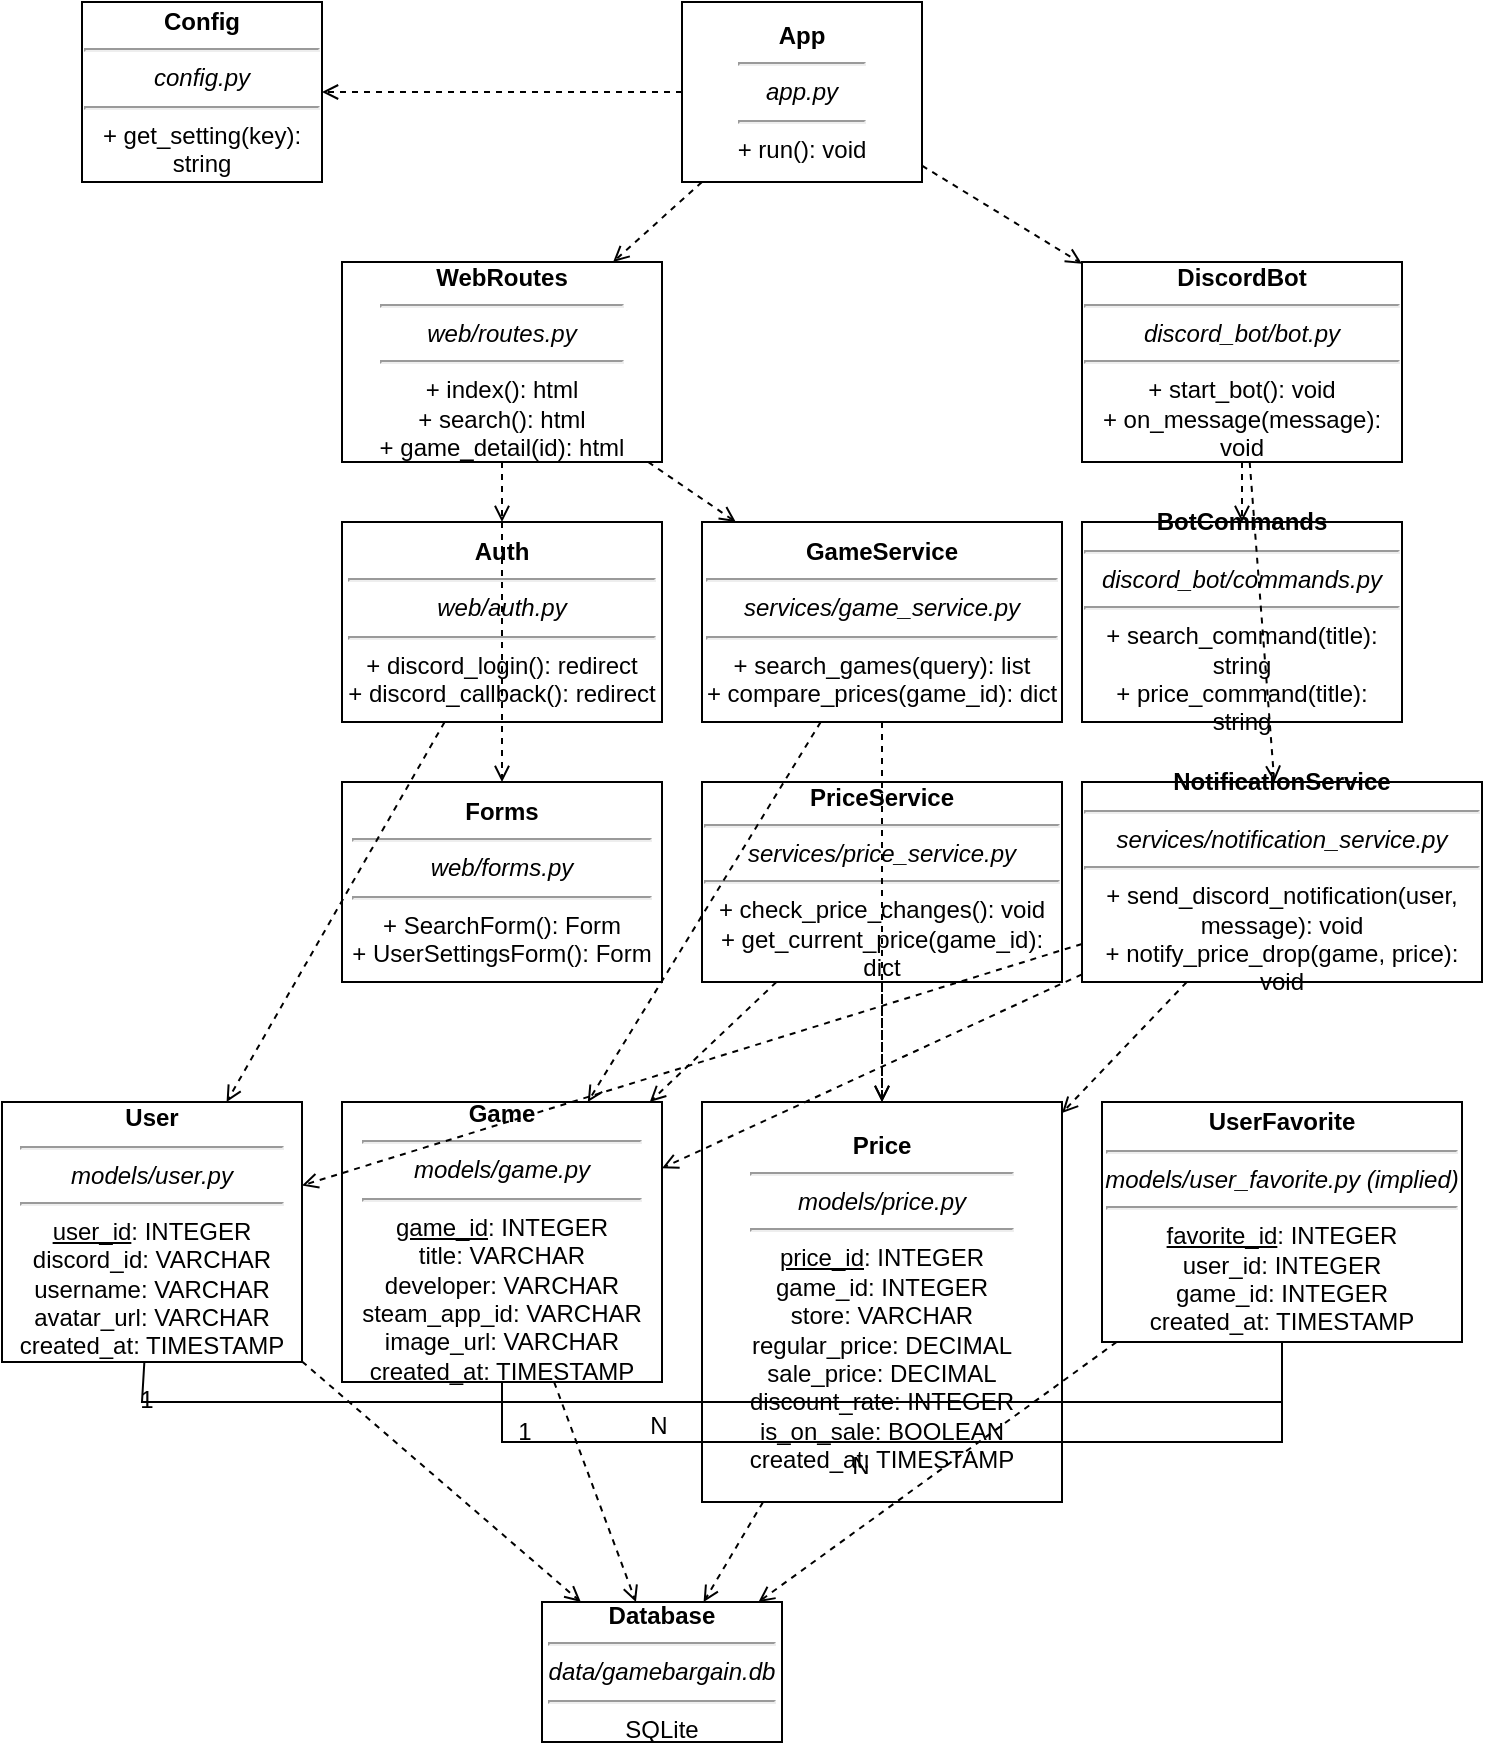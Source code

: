 <mxfile version="24.6.4">
  <diagram id="sB_2kQ5L6X-e_WfG8p0w" name="Page-1">
    <mxGraphModel dx="1434" dy="782" grid="1" gridSize="10" guides="1" tooltips="1" connect="1" arrows="1" fold="1" page="1" pageEnabled="1" pageScale="1" pageWidth="850" pageHeight="1100" math="0" shadow="0">
      <root>
        <mxCell id="0" />
        <mxCell id="1" parent="0" />

        <!-- App.py -->
        <mxCell id="App" value="&lt;b&gt;App&lt;/b&gt;&lt;hr/&gt;&lt;i&gt;app.py&lt;/i&gt;&lt;hr/&gt;+ run(): void" style="shape=umlClass;whiteSpace=wrap;html=1;align=center;" parent="1" vertex="1">
          <mxGeometry x="350" y="50" width="120" height="90" as="geometry" />
        </mxCell>

        <!-- Config.py -->
        <mxCell id="Config" value="&lt;b&gt;Config&lt;/b&gt;&lt;hr/&gt;&lt;i&gt;config.py&lt;/i&gt;&lt;hr/&gt;+ get_setting(key): string" style="shape=umlClass;whiteSpace=wrap;html=1;align=center;" parent="1" vertex="1">
          <mxGeometry x="50" y="50" width="120" height="90" as="geometry" />
        </mxCell>

        <!-- Discord Bot Module -->
        <mxCell id="DiscordBot" value="&lt;b&gt;DiscordBot&lt;/b&gt;&lt;hr/&gt;&lt;i&gt;discord_bot/bot.py&lt;/i&gt;&lt;hr/&gt;+ start_bot(): void&lt;br/&gt;+ on_message(message): void" style="shape=umlClass;whiteSpace=wrap;html=1;align=center;" parent="1" vertex="1">
          <mxGeometry x="550" y="180" width="160" height="100" as="geometry" />
        </mxCell>
        <mxCell id="BotCommands" value="&lt;b&gt;BotCommands&lt;/b&gt;&lt;hr/&gt;&lt;i&gt;discord_bot/commands.py&lt;/i&gt;&lt;hr/&gt;+ search_command(title): string&lt;br/&gt;+ price_command(title): string" style="shape=umlClass;whiteSpace=wrap;html=1;align=center;" parent="1" vertex="1">
          <mxGeometry x="550" y="310" width="160" height="100" as="geometry" />
        </mxCell>

        <!-- Web Module -->
        <mxCell id="WebRoutes" value="&lt;b&gt;WebRoutes&lt;/b&gt;&lt;hr/&gt;&lt;i&gt;web/routes.py&lt;/i&gt;&lt;hr/&gt;+ index(): html&lt;br/&gt;+ search(): html&lt;br/&gt;+ game_detail(id): html" style="shape=umlClass;whiteSpace=wrap;html=1;align=center;" parent="1" vertex="1">
          <mxGeometry x="180" y="180" width="160" height="100" as="geometry" />
        </mxCell>
        <mxCell id="Auth" value="&lt;b&gt;Auth&lt;/b&gt;&lt;hr/&gt;&lt;i&gt;web/auth.py&lt;/i&gt;&lt;hr/&gt;+ discord_login(): redirect&lt;br/&gt;+ discord_callback(): redirect" style="shape=umlClass;whiteSpace=wrap;html=1;align=center;" parent="1" vertex="1">
          <mxGeometry x="180" y="310" width="160" height="100" as="geometry" />
        </mxCell>
        <mxCell id="Forms" value="&lt;b&gt;Forms&lt;/b&gt;&lt;hr/&gt;&lt;i&gt;web/forms.py&lt;/i&gt;&lt;hr/&gt;+ SearchForm(): Form&lt;br/&gt;+ UserSettingsForm(): Form" style="shape=umlClass;whiteSpace=wrap;html=1;align=center;" parent="1" vertex="1">
          <mxGeometry x="180" y="440" width="160" height="100" as="geometry" />
        </mxCell>

        <!-- Services Module -->
        <mxCell id="GameService" value="&lt;b&gt;GameService&lt;/b&gt;&lt;hr/&gt;&lt;i&gt;services/game_service.py&lt;/i&gt;&lt;hr/&gt;+ search_games(query): list&lt;br/&gt;+ compare_prices(game_id): dict" style="shape=umlClass;whiteSpace=wrap;html=1;align=center;" parent="1" vertex="1">
          <mxGeometry x="360" y="310" width="180" height="100" as="geometry" />
        </mxCell>
        <mxCell id="PriceService" value="&lt;b&gt;PriceService&lt;/b&gt;&lt;hr/&gt;&lt;i&gt;services/price_service.py&lt;/i&gt;&lt;hr/&gt;+ check_price_changes(): void&lt;br/&gt;+ get_current_price(game_id): dict" style="shape=umlClass;whiteSpace=wrap;html=1;align=center;" parent="1" vertex="1">
          <mxGeometry x="360" y="440" width="180" height="100" as="geometry" />
        </mxCell>
        <mxCell id="NotificationService" value="&lt;b&gt;NotificationService&lt;/b&gt;&lt;hr/&gt;&lt;i&gt;services/notification_service.py&lt;/i&gt;&lt;hr/&gt;+ send_discord_notification(user, message): void&lt;br/&gt;+ notify_price_drop(game, price): void" style="shape=umlClass;whiteSpace=wrap;html=1;align=center;" parent="1" vertex="1">
          <mxGeometry x="550" y="440" width="200" height="100" as="geometry" />
        </mxCell>

        <!-- Models Module -->
        <mxCell id="User" value="&lt;b&gt;User&lt;/b&gt;&lt;hr/&gt;&lt;i&gt;models/user.py&lt;/i&gt;&lt;hr/&gt;&lt;u&gt;user_id&lt;/u&gt;: INTEGER&lt;br/&gt;discord_id: VARCHAR&lt;br/&gt;username: VARCHAR&lt;br/&gt;avatar_url: VARCHAR&lt;br/&gt;created_at: TIMESTAMP" style="shape=umlClass;whiteSpace=wrap;html=1;align=center;" parent="1" vertex="1">
          <mxGeometry x="10" y="600" width="150" height="130" as="geometry" />
        </mxCell>
        <mxCell id="Game" value="&lt;b&gt;Game&lt;/b&gt;&lt;hr/&gt;&lt;i&gt;models/game.py&lt;/i&gt;&lt;hr/&gt;&lt;u&gt;game_id&lt;/u&gt;: INTEGER&lt;br/&gt;title: VARCHAR&lt;br/&gt;developer: VARCHAR&lt;br/&gt;steam_app_id: VARCHAR&lt;br/&gt;image_url: VARCHAR&lt;br/&gt;created_at: TIMESTAMP" style="shape=umlClass;whiteSpace=wrap;html=1;align=center;" parent="1" vertex="1">
          <mxGeometry x="180" y="600" width="160" height="140" as="geometry" />
        </mxCell>
        <mxCell id="Price" value="&lt;b&gt;Price&lt;/b&gt;&lt;hr/&gt;&lt;i&gt;models/price.py&lt;/i&gt;&lt;hr/&gt;&lt;u&gt;price_id&lt;/u&gt;: INTEGER&lt;br/&gt;game_id: INTEGER&lt;br/&gt;store: VARCHAR&lt;br/&gt;regular_price: DECIMAL&lt;br/&gt;sale_price: DECIMAL&lt;br/&gt;discount_rate: INTEGER&lt;br/&gt;is_on_sale: BOOLEAN&lt;br/&gt;created_at: TIMESTAMP" style="shape=umlClass;whiteSpace=wrap;html=1;align=center;" parent="1" vertex="1">
          <mxGeometry x="360" y="600" width="180" height="200" as="geometry" />
        </mxCell>
        <mxCell id="UserFavorite" value="&lt;b&gt;UserFavorite&lt;/b&gt;&lt;hr/&gt;&lt;i&gt;models/user_favorite.py (implied)&lt;/i&gt;&lt;hr/&gt;&lt;u&gt;favorite_id&lt;/u&gt;: INTEGER&lt;br/&gt;user_id: INTEGER&lt;br/&gt;game_id: INTEGER&lt;br/&gt;created_at: TIMESTAMP" style="shape=umlClass;whiteSpace=wrap;html=1;align=center;" parent="1" vertex="1">
          <mxGeometry x="560" y="600" width="180" height="120" as="geometry" />
        </mxCell>

        <!-- Database -->
        <mxCell id="Database" value="&lt;b&gt;Database&lt;/b&gt;&lt;hr/&gt;&lt;i&gt;data/gamebargain.db&lt;/i&gt;&lt;hr/&gt;SQLite" style="shape=umlClass;whiteSpace=wrap;html=1;align=center;" parent="1" vertex="1">
          <mxGeometry x="280" y="850" width="120" height="70" as="geometry" />
        </mxCell>

        <!-- Relationships -->
        <!-- App dependencies -->
        <mxCell id="App-WebRoutes" value="" style="endArrow=open;html=1;rounded=0;endFill=0;dashed=1;" parent="1" source="App" target="WebRoutes" edge="1">
          <mxGeometry width="50" height="50" relative="1" as="geometry">
            <mxPoint x="410" y="140" as="sourcePoint" />
            <mxPoint x="260" y="180" as="targetPoint" />
          </mxGeometry>
        </mxCell>
        <mxCell id="App-DiscordBot" value="" style="endArrow=open;html=1;rounded=0;endFill=0;dashed=1;" parent="1" source="App" target="DiscordBot" edge="1">
          <mxGeometry width="50" height="50" relative="1" as="geometry">
            <mxPoint x="410" y="140" as="sourcePoint" />
            <mxPoint x="630" y="180" as="targetPoint" />
          </mxGeometry>
        </mxCell>
        <mxCell id="App-Config" value="" style="endArrow=open;html=1;rounded=0;endFill=0;dashed=1;" parent="1" source="App" target="Config" edge="1">
          <mxGeometry width="50" height="50" relative="1" as="geometry">
            <mxPoint x="350" y="100" as="sourcePoint" />
            <mxPoint x="170" y="100" as="targetPoint" />
          </mxGeometry>
        </mxCell>

        <!-- WebRoutes dependencies -->
        <mxCell id="WebRoutes-Auth" value="" style="endArrow=open;html=1;rounded=0;endFill=0;dashed=1;" parent="1" source="WebRoutes" target="Auth" edge="1">
          <mxGeometry width="50" height="50" relative="1" as="geometry">
            <mxPoint x="260" y="280" as="sourcePoint" />
            <mxPoint x="260" y="310" as="targetPoint" />
          </mxGeometry>
        </mxCell>
        <mxCell id="WebRoutes-Forms" value="" style="endArrow=open;html=1;rounded=0;endFill=0;dashed=1;" parent="1" source="WebRoutes" target="Forms" edge="1">
          <mxGeometry width="50" height="50" relative="1" as="geometry">
            <mxPoint x="260" y="280" as="sourcePoint" />
            <mxPoint x="260" y="440" as="targetPoint" />
          </mxGeometry>
        </mxCell>
        <mxCell id="WebRoutes-GameService" value="" style="endArrow=open;html=1;rounded=0;endFill=0;dashed=1;" parent="1" source="WebRoutes" target="GameService" edge="1">
          <mxGeometry width="50" height="50" relative="1" as="geometry">
            <mxPoint x="340" y="230" as="sourcePoint" />
            <mxPoint x="360" y="360" as="targetPoint" />
          </mxGeometry>
        </mxCell>

        <!-- DiscordBot dependencies -->
        <mxCell id="DiscordBot-BotCommands" value="" style="endArrow=open;html=1;rounded=0;endFill=0;dashed=1;" parent="1" source="DiscordBot" target="BotCommands" edge="1">
          <mxGeometry width="50" height="50" relative="1" as="geometry">
            <mxPoint x="630" y="280" as="sourcePoint" />
            <mxPoint x="630" y="310" as="targetPoint" />
          </mxGeometry>
        </mxCell>
        <mxCell id="DiscordBot-NotificationService" value="" style="endArrow=open;html=1;rounded=0;endFill=0;dashed=1;" parent="1" source="DiscordBot" target="NotificationService" edge="1">
          <mxGeometry width="50" height="50" relative="1" as="geometry">
            <mxPoint x="630" y="280" as="sourcePoint" />
            <mxPoint x="650" y="440" as="targetPoint" />
          </mxGeometry>
        </mxCell>

        <!-- Service dependencies -->
        <mxCell id="GameService-Game" value="" style="endArrow=open;html=1;rounded=0;endFill=0;dashed=1;" parent="1" source="GameService" target="Game" edge="1">
          <mxGeometry width="50" height="50" relative="1" as="geometry">
            <mxPoint x="450" y="410" as="sourcePoint" />
            <mxPoint x="260" y="600" as="targetPoint" />
          </mxGeometry>
        </mxCell>
        <mxCell id="GameService-Price" value="" style="endArrow=open;html=1;rounded=0;endFill=0;dashed=1;" parent="1" source="GameService" target="Price" edge="1">
          <mxGeometry width="50" height="50" relative="1" as="geometry">
            <mxPoint x="450" y="410" as="sourcePoint" />
            <mxPoint x="450" y="600" as="targetPoint" />
          </mxGeometry>
        </mxCell>

        <mxCell id="PriceService-Game" value="" style="endArrow=open;html=1;rounded=0;endFill=0;dashed=1;" parent="1" source="PriceService" target="Game" edge="1">
          <mxGeometry width="50" height="50" relative="1" as="geometry">
            <mxPoint x="450" y="540" as="sourcePoint" />
            <mxPoint x="260" y="600" as="targetPoint" />
          </mxGeometry>
        </mxCell>
        <mxCell id="PriceService-Price" value="" style="endArrow=open;html=1;rounded=0;endFill=0;dashed=1;" parent="1" source="PriceService" target="Price" edge="1">
          <mxGeometry width="50" height="50" relative="1" as="geometry">
            <mxPoint x="450" y="540" as="sourcePoint" />
            <mxPoint x="450" y="600" as="targetPoint" />
          </mxGeometry>
        </mxCell>

        <mxCell id="NotificationService-User" value="" style="endArrow=open;html=1;rounded=0;endFill=0;dashed=1;" parent="1" source="NotificationService" target="User" edge="1">
          <mxGeometry width="50" height="50" relative="1" as="geometry">
            <mxPoint x="650" y="540" as="sourcePoint" />
            <mxPoint x="80" y="600" as="targetPoint" />
          </mxGeometry>
        </mxCell>
        <mxCell id="NotificationService-Game" value="" style="endArrow=open;html=1;rounded=0;endFill=0;dashed=1;" parent="1" source="NotificationService" target="Game" edge="1">
          <mxGeometry width="50" height="50" relative="1" as="geometry">
            <mxPoint x="650" y="540" as="sourcePoint" />
            <mxPoint x="260" y="600" as="targetPoint" />
          </mxGeometry>
        </mxCell>
        <mxCell id="NotificationService-Price" value="" style="endArrow=open;html=1;rounded=0;endFill=0;dashed=1;" parent="1" source="NotificationService" target="Price" edge="1">
          <mxGeometry width="50" height="50" relative="1" as="geometry">
            <mxPoint x="650" y="540" as="sourcePoint" />
            <mxPoint x="450" y="600" as="targetPoint" />
          </mxGeometry>
        </mxCell>

        <!-- Auth-User relationship -->
        <mxCell id="Auth-User" value="" style="endArrow=open;html=1;rounded=0;endFill=0;dashed=1;" parent="1" source="Auth" target="User" edge="1">
          <mxGeometry width="50" height="50" relative="1" as="geometry">
            <mxPoint x="260" y="410" as="sourcePoint" />
            <mxPoint x="80" y="600" as="targetPoint" />
          </mxGeometry>
        </mxCell>

        <!-- UserFavorite relationships -->
        <mxCell id="UserFavorite-User" value="" style="endArrow=none;html=1;rounded=0;" parent="1" source="UserFavorite" target="User" edge="1">
          <mxGeometry width="50" height="50" relative="1" as="geometry">
            <mxPoint x="650" y="720" as="sourcePoint" />
            <mxPoint x="80" y="730" as="targetPoint" />
            <Array as="points">
              <mxPoint x="650" y="750" />
              <mxPoint x="80" y="750" />
            </Array>
          </mxGeometry>
        </mxCell>
        <mxCell id="UserFavorite-User-Multiplicity" value="N" style="html=1;align=center;verticalAlign=bottom;resizable=0;points=[];" parent="UserFavorite-User" vertex="1">
          <mxGeometry x="0.067" y="15" relative="1" as="geometry">
            <mxPoint x="-11" y="5" as="offset" />
          </mxGeometry>
        </mxCell>
        <mxCell id="UserFavorite-User-Multiplicity2" value="1" style="html=1;align=center;verticalAlign=top;resizable=0;points=[];" parent="UserFavorite-User" vertex="1">
          <mxGeometry x="0.933" y="-10" relative="1" as="geometry">
            <mxPoint x="1" y="-5" as="offset" />
          </mxGeometry>
        </mxCell>

        <mxCell id="UserFavorite-Game" value="" style="endArrow=none;html=1;rounded=0;" parent="1" source="UserFavorite" target="Game" edge="1">
          <mxGeometry width="50" height="50" relative="1" as="geometry">
            <mxPoint x="650" y="720" as="sourcePoint" />
            <mxPoint x="260" y="740" as="targetPoint" />
            <Array as="points">
              <mxPoint x="650" y="770" />
              <mxPoint x="260" y="770" />
            </Array>
          </mxGeometry>
        </mxCell>
        <mxCell id="UserFavorite-Game-Multiplicity" value="N" style="html=1;align=center;verticalAlign=bottom;resizable=0;points=[];" parent="UserFavorite-Game" vertex="1">
          <mxGeometry x="0.067" y="15" relative="1" as="geometry">
            <mxPoint x="-11" y="5" as="offset" />
          </mxGeometry>
        </mxCell>
        <mxCell id="UserFavorite-Game-Multiplicity2" value="1" style="html=1;align=center;verticalAlign=top;resizable=0;points=[];" parent="UserFavorite-Game" vertex="1">
          <mxGeometry x="0.933" y="-10" relative="1" as="geometry">
            <mxPoint x="1" y="-5" as="offset" />
          </mxGeometry>
        </mxCell>

        <!-- Model-Database relationships -->
        <mxCell id="User-Database" value="" style="endArrow=open;html=1;rounded=0;endFill=0;dashed=1;" parent="1" source="User" target="Database" edge="1">
          <mxGeometry width="50" height="50" relative="1" as="geometry">
            <mxPoint x="80" y="730" as="sourcePoint" />
            <mxPoint x="340" y="850" as="targetPoint" />
          </mxGeometry>
        </mxCell>
        <mxCell id="Game-Database" value="" style="endArrow=open;html=1;rounded=0;endFill=0;dashed=1;" parent="1" source="Game" target="Database" edge="1">
          <mxGeometry width="50" height="50" relative="1" as="geometry">
            <mxPoint x="260" y="740" as="sourcePoint" />
            <mxPoint x="340" y="850" as="targetPoint" />
          </mxGeometry>
        </mxCell>
        <mxCell id="Price-Database" value="" style="endArrow=open;html=1;rounded=0;endFill=0;dashed=1;" parent="1" source="Price" target="Database" edge="1">
          <mxGeometry width="50" height="50" relative="1" as="geometry">
            <mxPoint x="450" y="800" as="sourcePoint" />
            <mxPoint x="340" y="850" as="targetPoint" />
          </mxGeometry>
        </mxCell>
        <mxCell id="UserFavorite-Database" value="" style="endArrow=open;html=1;rounded=0;endFill=0;dashed=1;" parent="1" source="UserFavorite" target="Database" edge="1">
          <mxGeometry width="50" height="50" relative="1" as="geometry">
            <mxPoint x="650" y="720" as="sourcePoint" />
            <mxPoint x="340" y="850" as="targetPoint" />
          </mxGeometry>
        </mxCell>

      </root>
    </mxGraphModel>
  </diagram>
</mxfile>